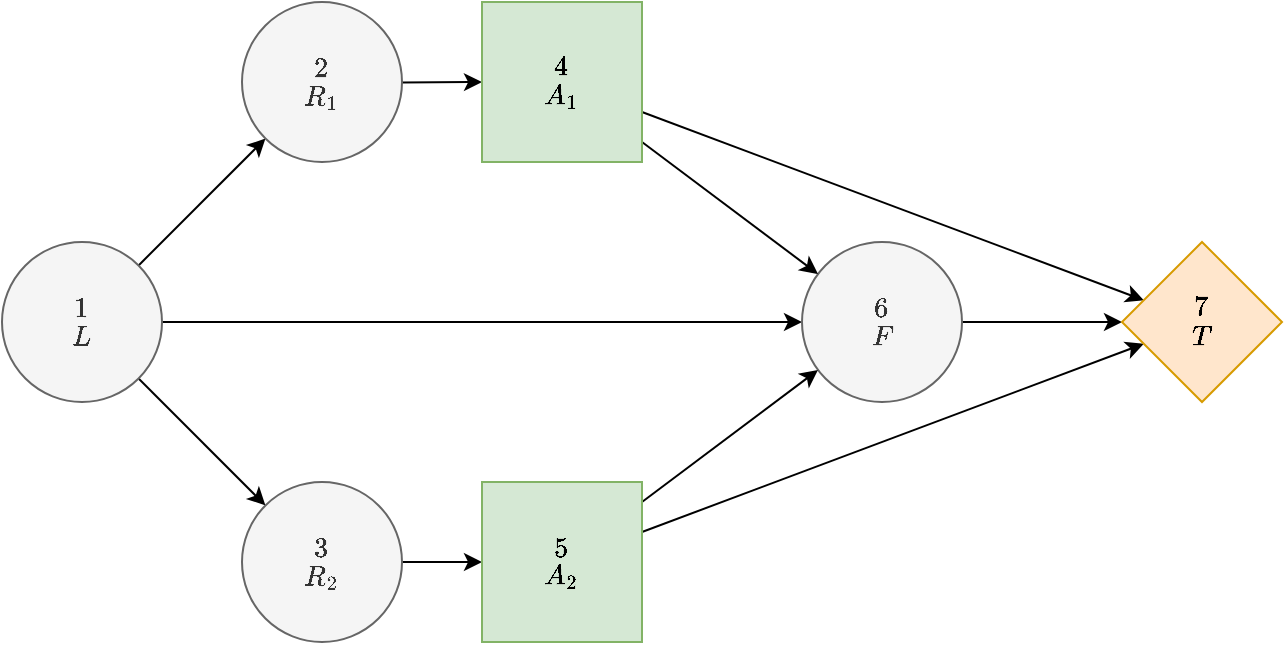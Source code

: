 <mxfile version="13.3.9" type="device"><diagram id="dR6ejV6s2nEgMEea4xPO" name="Page-1"><mxGraphModel dx="1422" dy="881" grid="1" gridSize="10" guides="1" tooltips="1" connect="1" arrows="1" fold="1" page="1" pageScale="1" pageWidth="850" pageHeight="1100" math="1" shadow="0"><root><mxCell id="0"/><mxCell id="1" parent="0"/><mxCell id="kkJu3M20rZbscNTggIu8-1" style="edgeStyle=none;rounded=0;orthogonalLoop=1;jettySize=auto;html=1;" edge="1" parent="1" source="kkJu3M20rZbscNTggIu8-4" target="kkJu3M20rZbscNTggIu8-6"><mxGeometry relative="1" as="geometry"/></mxCell><mxCell id="kkJu3M20rZbscNTggIu8-2" style="edgeStyle=none;rounded=0;orthogonalLoop=1;jettySize=auto;html=1;" edge="1" parent="1" source="kkJu3M20rZbscNTggIu8-4" target="kkJu3M20rZbscNTggIu8-8"><mxGeometry relative="1" as="geometry"/></mxCell><mxCell id="kkJu3M20rZbscNTggIu8-3" style="edgeStyle=none;rounded=0;orthogonalLoop=1;jettySize=auto;html=1;" edge="1" parent="1" source="kkJu3M20rZbscNTggIu8-4" target="kkJu3M20rZbscNTggIu8-10"><mxGeometry relative="1" as="geometry"/></mxCell><mxCell id="kkJu3M20rZbscNTggIu8-4" value="`1`&lt;br&gt;`L`" style="ellipse;whiteSpace=wrap;html=1;aspect=fixed;fillColor=#f5f5f5;strokeColor=#666666;fontColor=#333333;" vertex="1" parent="1"><mxGeometry x="80" y="200" width="80" height="80" as="geometry"/></mxCell><mxCell id="kkJu3M20rZbscNTggIu8-5" style="edgeStyle=none;rounded=0;orthogonalLoop=1;jettySize=auto;html=1;fontSize=20;" edge="1" parent="1" source="kkJu3M20rZbscNTggIu8-6" target="kkJu3M20rZbscNTggIu8-13"><mxGeometry relative="1" as="geometry"/></mxCell><mxCell id="kkJu3M20rZbscNTggIu8-6" value="`2`&lt;br&gt;`R_1`" style="ellipse;whiteSpace=wrap;html=1;aspect=fixed;fillColor=#f5f5f5;strokeColor=#666666;fontColor=#333333;" vertex="1" parent="1"><mxGeometry x="200" y="80" width="80" height="80" as="geometry"/></mxCell><mxCell id="kkJu3M20rZbscNTggIu8-7" style="edgeStyle=none;rounded=0;orthogonalLoop=1;jettySize=auto;html=1;fontSize=20;" edge="1" parent="1" source="kkJu3M20rZbscNTggIu8-8" target="kkJu3M20rZbscNTggIu8-16"><mxGeometry relative="1" as="geometry"/></mxCell><mxCell id="kkJu3M20rZbscNTggIu8-8" value="`3`&lt;br&gt;`R_2`" style="ellipse;whiteSpace=wrap;html=1;aspect=fixed;fillColor=#f5f5f5;strokeColor=#666666;fontColor=#333333;" vertex="1" parent="1"><mxGeometry x="200" y="320" width="80" height="80" as="geometry"/></mxCell><mxCell id="kkJu3M20rZbscNTggIu8-9" style="edgeStyle=none;rounded=0;orthogonalLoop=1;jettySize=auto;html=1;" edge="1" parent="1" source="kkJu3M20rZbscNTggIu8-10" target="kkJu3M20rZbscNTggIu8-17"><mxGeometry relative="1" as="geometry"/></mxCell><mxCell id="kkJu3M20rZbscNTggIu8-10" value="`6`&lt;br&gt;`F`" style="ellipse;whiteSpace=wrap;html=1;aspect=fixed;fillColor=#f5f5f5;strokeColor=#666666;fontColor=#333333;" vertex="1" parent="1"><mxGeometry x="480" y="200" width="80" height="80" as="geometry"/></mxCell><mxCell id="kkJu3M20rZbscNTggIu8-11" style="edgeStyle=none;rounded=0;orthogonalLoop=1;jettySize=auto;html=1;" edge="1" parent="1" source="kkJu3M20rZbscNTggIu8-13" target="kkJu3M20rZbscNTggIu8-10"><mxGeometry relative="1" as="geometry"/></mxCell><mxCell id="kkJu3M20rZbscNTggIu8-12" style="edgeStyle=none;rounded=0;orthogonalLoop=1;jettySize=auto;html=1;" edge="1" parent="1" source="kkJu3M20rZbscNTggIu8-13" target="kkJu3M20rZbscNTggIu8-17"><mxGeometry relative="1" as="geometry"/></mxCell><mxCell id="kkJu3M20rZbscNTggIu8-13" value="`4`&lt;br&gt;`A_1`" style="whiteSpace=wrap;html=1;aspect=fixed;fontFamily=Helvetica;fontSize=12;align=center;strokeColor=#82b366;fillColor=#d5e8d4;" vertex="1" parent="1"><mxGeometry x="320" y="80" width="80" height="80" as="geometry"/></mxCell><mxCell id="kkJu3M20rZbscNTggIu8-14" style="edgeStyle=none;rounded=0;orthogonalLoop=1;jettySize=auto;html=1;" edge="1" parent="1" source="kkJu3M20rZbscNTggIu8-16" target="kkJu3M20rZbscNTggIu8-10"><mxGeometry relative="1" as="geometry"/></mxCell><mxCell id="kkJu3M20rZbscNTggIu8-15" style="edgeStyle=none;rounded=0;orthogonalLoop=1;jettySize=auto;html=1;" edge="1" parent="1" source="kkJu3M20rZbscNTggIu8-16" target="kkJu3M20rZbscNTggIu8-17"><mxGeometry relative="1" as="geometry"/></mxCell><mxCell id="kkJu3M20rZbscNTggIu8-16" value="`5`&lt;br&gt;`A_2`" style="whiteSpace=wrap;html=1;aspect=fixed;fontFamily=Helvetica;fontSize=12;align=center;strokeColor=#82b366;fillColor=#d5e8d4;" vertex="1" parent="1"><mxGeometry x="320" y="320" width="80" height="80" as="geometry"/></mxCell><mxCell id="kkJu3M20rZbscNTggIu8-17" value="`7`&lt;br&gt;`T`" style="rhombus;whiteSpace=wrap;html=1;fontFamily=Helvetica;fontSize=12;align=center;strokeColor=#d79b00;fillColor=#ffe6cc;" vertex="1" parent="1"><mxGeometry x="640" y="200" width="80" height="80" as="geometry"/></mxCell></root></mxGraphModel></diagram></mxfile>